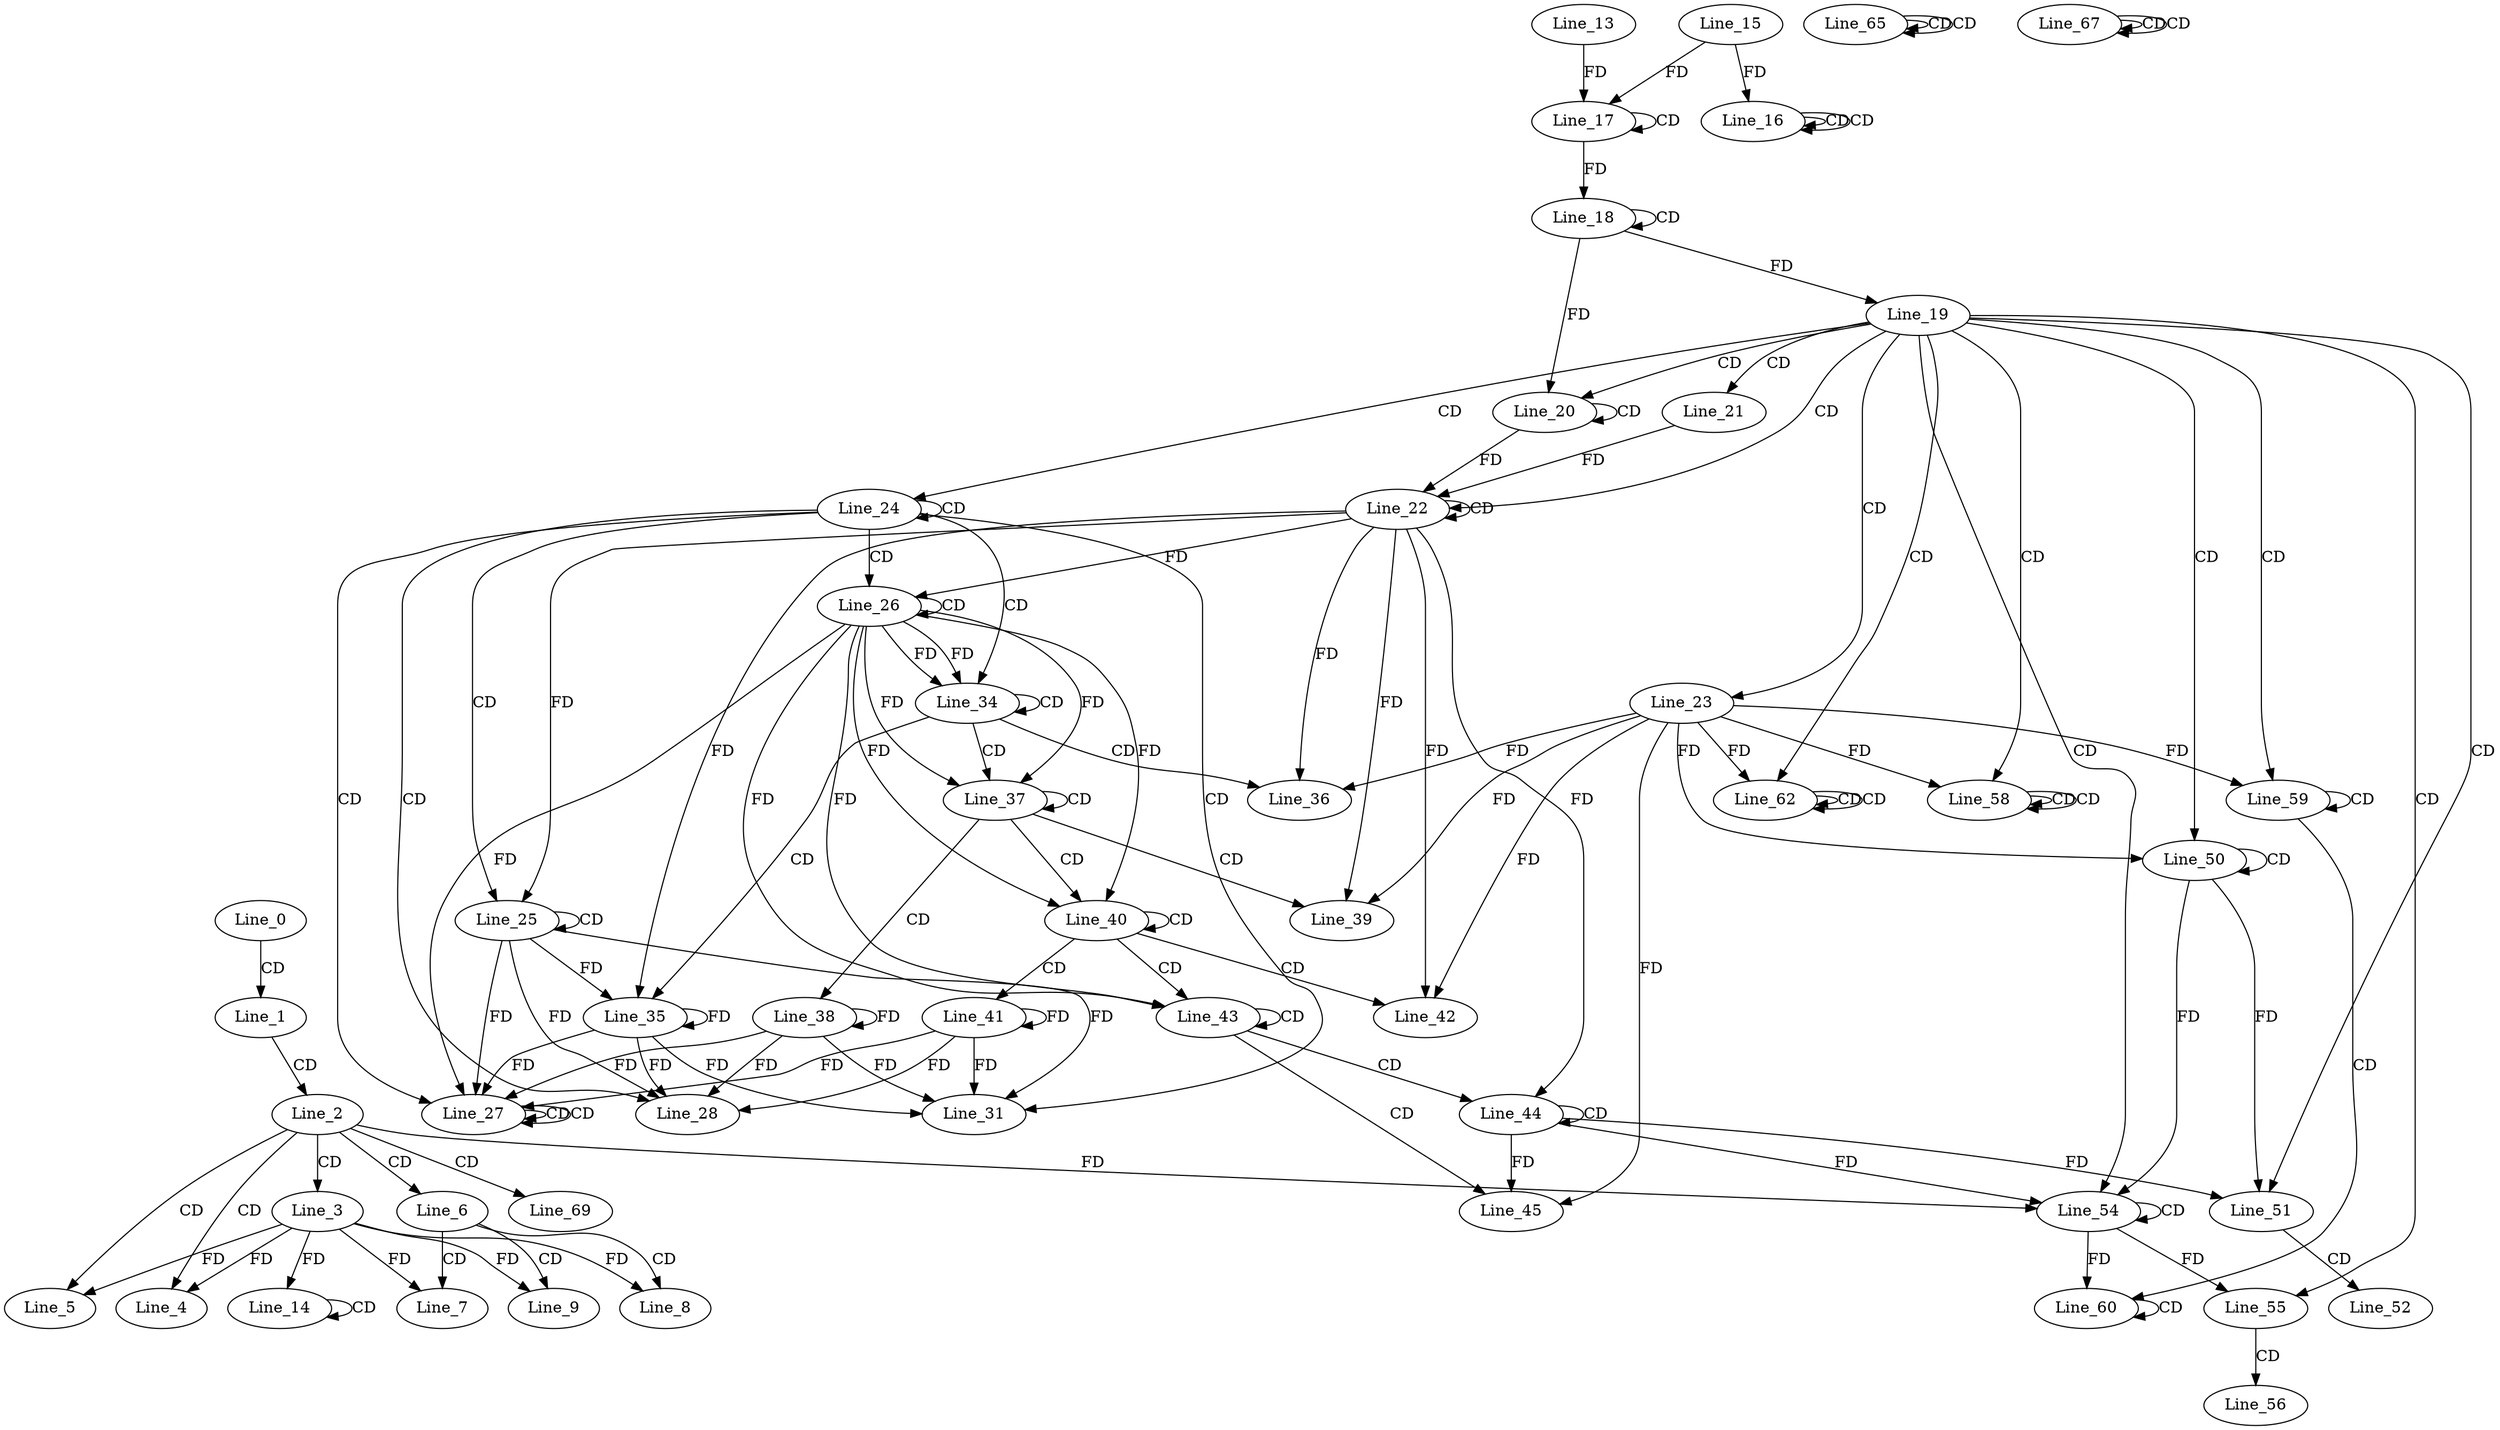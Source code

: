 digraph G {
  Line_0;
  Line_1;
  Line_2;
  Line_3;
  Line_4;
  Line_5;
  Line_6;
  Line_7;
  Line_8;
  Line_9;
  Line_14;
  Line_14;
  Line_14;
  Line_16;
  Line_16;
  Line_16;
  Line_15;
  Line_16;
  Line_17;
  Line_17;
  Line_13;
  Line_18;
  Line_18;
  Line_19;
  Line_20;
  Line_20;
  Line_21;
  Line_22;
  Line_22;
  Line_23;
  Line_24;
  Line_25;
  Line_25;
  Line_26;
  Line_26;
  Line_27;
  Line_27;
  Line_27;
  Line_28;
  Line_31;
  Line_34;
  Line_34;
  Line_35;
  Line_35;
  Line_36;
  Line_36;
  Line_37;
  Line_37;
  Line_38;
  Line_38;
  Line_39;
  Line_39;
  Line_40;
  Line_40;
  Line_41;
  Line_41;
  Line_42;
  Line_42;
  Line_43;
  Line_43;
  Line_44;
  Line_44;
  Line_45;
  Line_50;
  Line_50;
  Line_51;
  Line_52;
  Line_54;
  Line_54;
  Line_55;
  Line_56;
  Line_58;
  Line_58;
  Line_58;
  Line_59;
  Line_59;
  Line_59;
  Line_60;
  Line_60;
  Line_62;
  Line_62;
  Line_62;
  Line_65;
  Line_65;
  Line_65;
  Line_67;
  Line_67;
  Line_67;
  Line_69;
  Line_0 -> Line_1 [ label="CD" ];
  Line_1 -> Line_2 [ label="CD" ];
  Line_2 -> Line_3 [ label="CD" ];
  Line_2 -> Line_4 [ label="CD" ];
  Line_3 -> Line_4 [ label="FD" ];
  Line_2 -> Line_5 [ label="CD" ];
  Line_3 -> Line_5 [ label="FD" ];
  Line_2 -> Line_6 [ label="CD" ];
  Line_6 -> Line_7 [ label="CD" ];
  Line_3 -> Line_7 [ label="FD" ];
  Line_6 -> Line_8 [ label="CD" ];
  Line_3 -> Line_8 [ label="FD" ];
  Line_6 -> Line_9 [ label="CD" ];
  Line_3 -> Line_9 [ label="FD" ];
  Line_14 -> Line_14 [ label="CD" ];
  Line_3 -> Line_14 [ label="FD" ];
  Line_16 -> Line_16 [ label="CD" ];
  Line_16 -> Line_16 [ label="CD" ];
  Line_15 -> Line_16 [ label="FD" ];
  Line_17 -> Line_17 [ label="CD" ];
  Line_13 -> Line_17 [ label="FD" ];
  Line_15 -> Line_17 [ label="FD" ];
  Line_18 -> Line_18 [ label="CD" ];
  Line_17 -> Line_18 [ label="FD" ];
  Line_18 -> Line_19 [ label="FD" ];
  Line_19 -> Line_20 [ label="CD" ];
  Line_20 -> Line_20 [ label="CD" ];
  Line_18 -> Line_20 [ label="FD" ];
  Line_19 -> Line_21 [ label="CD" ];
  Line_19 -> Line_22 [ label="CD" ];
  Line_22 -> Line_22 [ label="CD" ];
  Line_21 -> Line_22 [ label="FD" ];
  Line_20 -> Line_22 [ label="FD" ];
  Line_19 -> Line_23 [ label="CD" ];
  Line_19 -> Line_24 [ label="CD" ];
  Line_24 -> Line_24 [ label="CD" ];
  Line_24 -> Line_25 [ label="CD" ];
  Line_25 -> Line_25 [ label="CD" ];
  Line_22 -> Line_25 [ label="FD" ];
  Line_24 -> Line_26 [ label="CD" ];
  Line_26 -> Line_26 [ label="CD" ];
  Line_22 -> Line_26 [ label="FD" ];
  Line_24 -> Line_27 [ label="CD" ];
  Line_27 -> Line_27 [ label="CD" ];
  Line_27 -> Line_27 [ label="CD" ];
  Line_25 -> Line_27 [ label="FD" ];
  Line_26 -> Line_27 [ label="FD" ];
  Line_24 -> Line_28 [ label="CD" ];
  Line_25 -> Line_28 [ label="FD" ];
  Line_24 -> Line_31 [ label="CD" ];
  Line_25 -> Line_31 [ label="FD" ];
  Line_24 -> Line_34 [ label="CD" ];
  Line_26 -> Line_34 [ label="FD" ];
  Line_34 -> Line_34 [ label="CD" ];
  Line_26 -> Line_34 [ label="FD" ];
  Line_34 -> Line_35 [ label="CD" ];
  Line_25 -> Line_35 [ label="FD" ];
  Line_35 -> Line_35 [ label="FD" ];
  Line_22 -> Line_35 [ label="FD" ];
  Line_34 -> Line_36 [ label="CD" ];
  Line_23 -> Line_36 [ label="FD" ];
  Line_22 -> Line_36 [ label="FD" ];
  Line_34 -> Line_37 [ label="CD" ];
  Line_26 -> Line_37 [ label="FD" ];
  Line_37 -> Line_37 [ label="CD" ];
  Line_26 -> Line_37 [ label="FD" ];
  Line_37 -> Line_38 [ label="CD" ];
  Line_38 -> Line_38 [ label="FD" ];
  Line_37 -> Line_39 [ label="CD" ];
  Line_23 -> Line_39 [ label="FD" ];
  Line_22 -> Line_39 [ label="FD" ];
  Line_37 -> Line_40 [ label="CD" ];
  Line_26 -> Line_40 [ label="FD" ];
  Line_40 -> Line_40 [ label="CD" ];
  Line_26 -> Line_40 [ label="FD" ];
  Line_40 -> Line_41 [ label="CD" ];
  Line_41 -> Line_41 [ label="FD" ];
  Line_40 -> Line_42 [ label="CD" ];
  Line_23 -> Line_42 [ label="FD" ];
  Line_22 -> Line_42 [ label="FD" ];
  Line_40 -> Line_43 [ label="CD" ];
  Line_26 -> Line_43 [ label="FD" ];
  Line_43 -> Line_43 [ label="CD" ];
  Line_26 -> Line_43 [ label="FD" ];
  Line_43 -> Line_44 [ label="CD" ];
  Line_44 -> Line_44 [ label="CD" ];
  Line_22 -> Line_44 [ label="FD" ];
  Line_43 -> Line_45 [ label="CD" ];
  Line_23 -> Line_45 [ label="FD" ];
  Line_44 -> Line_45 [ label="FD" ];
  Line_19 -> Line_50 [ label="CD" ];
  Line_50 -> Line_50 [ label="CD" ];
  Line_23 -> Line_50 [ label="FD" ];
  Line_19 -> Line_51 [ label="CD" ];
  Line_44 -> Line_51 [ label="FD" ];
  Line_50 -> Line_51 [ label="FD" ];
  Line_51 -> Line_52 [ label="CD" ];
  Line_19 -> Line_54 [ label="CD" ];
  Line_54 -> Line_54 [ label="CD" ];
  Line_44 -> Line_54 [ label="FD" ];
  Line_50 -> Line_54 [ label="FD" ];
  Line_2 -> Line_54 [ label="FD" ];
  Line_19 -> Line_55 [ label="CD" ];
  Line_54 -> Line_55 [ label="FD" ];
  Line_55 -> Line_56 [ label="CD" ];
  Line_19 -> Line_58 [ label="CD" ];
  Line_58 -> Line_58 [ label="CD" ];
  Line_58 -> Line_58 [ label="CD" ];
  Line_23 -> Line_58 [ label="FD" ];
  Line_19 -> Line_59 [ label="CD" ];
  Line_59 -> Line_59 [ label="CD" ];
  Line_23 -> Line_59 [ label="FD" ];
  Line_59 -> Line_60 [ label="CD" ];
  Line_60 -> Line_60 [ label="CD" ];
  Line_54 -> Line_60 [ label="FD" ];
  Line_19 -> Line_62 [ label="CD" ];
  Line_62 -> Line_62 [ label="CD" ];
  Line_62 -> Line_62 [ label="CD" ];
  Line_23 -> Line_62 [ label="FD" ];
  Line_65 -> Line_65 [ label="CD" ];
  Line_65 -> Line_65 [ label="CD" ];
  Line_67 -> Line_67 [ label="CD" ];
  Line_67 -> Line_67 [ label="CD" ];
  Line_2 -> Line_69 [ label="CD" ];
  Line_35 -> Line_27 [ label="FD" ];
  Line_38 -> Line_27 [ label="FD" ];
  Line_41 -> Line_27 [ label="FD" ];
  Line_35 -> Line_28 [ label="FD" ];
  Line_38 -> Line_28 [ label="FD" ];
  Line_41 -> Line_28 [ label="FD" ];
  Line_35 -> Line_31 [ label="FD" ];
  Line_38 -> Line_31 [ label="FD" ];
  Line_41 -> Line_31 [ label="FD" ];
}
